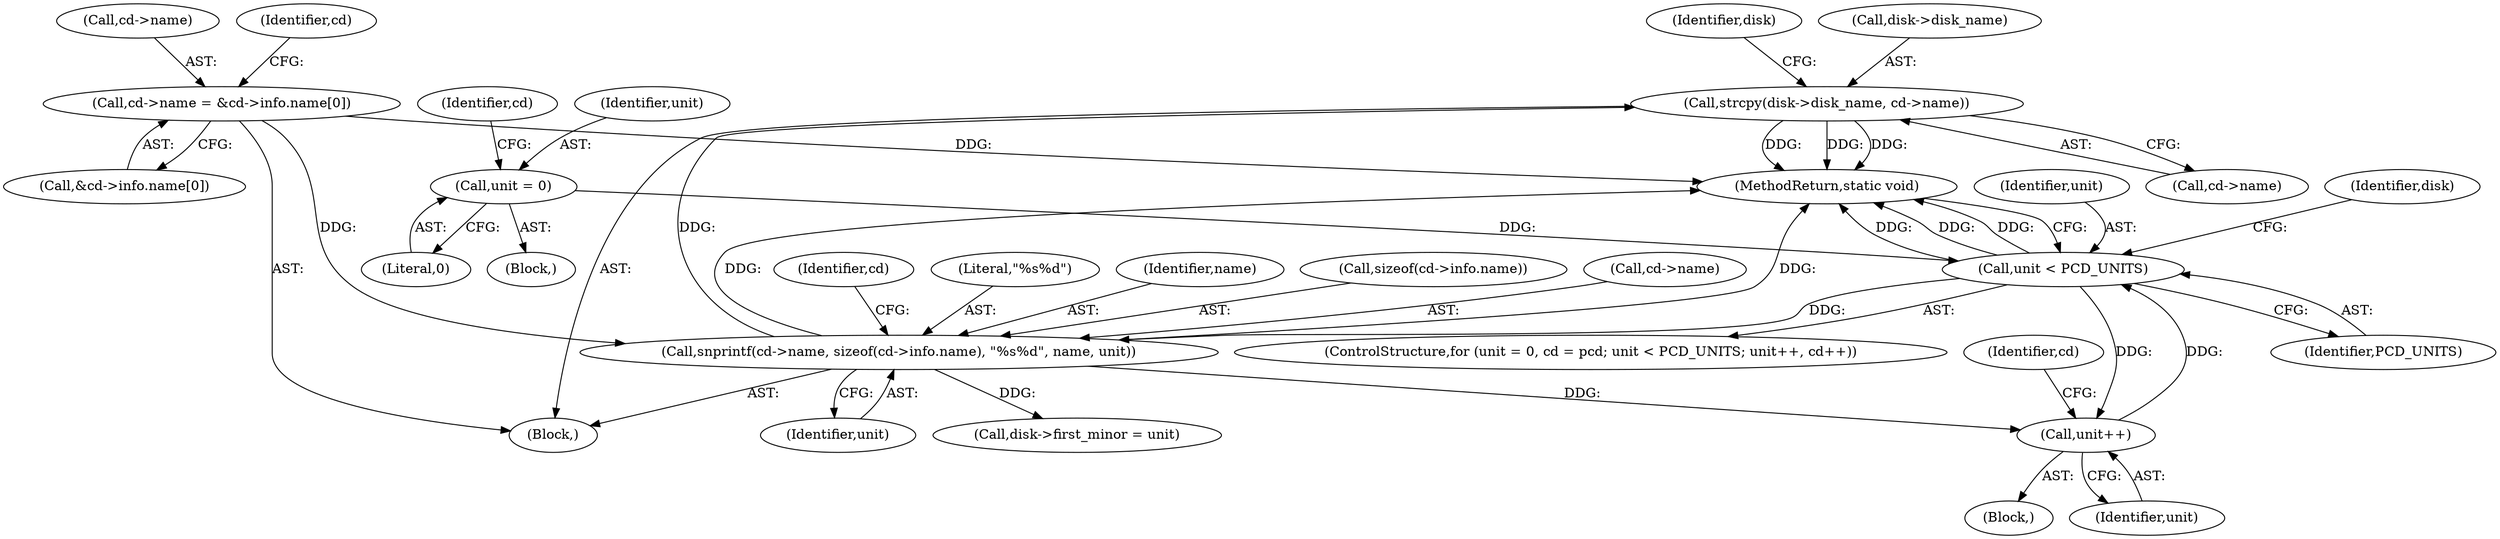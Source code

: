 digraph "0_linux_f0d1762554014ce0ae347b9f0d088f2c157c8c72_2@API" {
"1000297" [label="(Call,strcpy(disk->disk_name, cd->name))"];
"1000238" [label="(Call,snprintf(cd->name, sizeof(cd->info.name), \"%s%d\", name, unit))"];
"1000226" [label="(Call,cd->name = &cd->info.name[0])"];
"1000117" [label="(Call,unit < PCD_UNITS)"];
"1000111" [label="(Call,unit = 0)"];
"1000121" [label="(Call,unit++)"];
"1000227" [label="(Call,cd->name)"];
"1000124" [label="(Identifier,cd)"];
"1000226" [label="(Call,cd->name = &cd->info.name[0])"];
"1000239" [label="(Call,cd->name)"];
"1000254" [label="(Identifier,cd)"];
"1000128" [label="(Identifier,disk)"];
"1000118" [label="(Identifier,unit)"];
"1000125" [label="(Block,)"];
"1000115" [label="(Identifier,cd)"];
"1000119" [label="(Identifier,PCD_UNITS)"];
"1000230" [label="(Call,&cd->info.name[0])"];
"1000292" [label="(Call,disk->first_minor = unit)"];
"1000120" [label="(Block,)"];
"1000110" [label="(Block,)"];
"1000250" [label="(Identifier,unit)"];
"1000240" [label="(Identifier,cd)"];
"1000315" [label="(MethodReturn,static void)"];
"1000248" [label="(Literal,\"%s%d\")"];
"1000117" [label="(Call,unit < PCD_UNITS)"];
"1000249" [label="(Identifier,name)"];
"1000301" [label="(Call,cd->name)"];
"1000121" [label="(Call,unit++)"];
"1000112" [label="(Identifier,unit)"];
"1000111" [label="(Call,unit = 0)"];
"1000306" [label="(Identifier,disk)"];
"1000242" [label="(Call,sizeof(cd->info.name))"];
"1000298" [label="(Call,disk->disk_name)"];
"1000297" [label="(Call,strcpy(disk->disk_name, cd->name))"];
"1000238" [label="(Call,snprintf(cd->name, sizeof(cd->info.name), \"%s%d\", name, unit))"];
"1000113" [label="(Literal,0)"];
"1000109" [label="(ControlStructure,for (unit = 0, cd = pcd; unit < PCD_UNITS; unit++, cd++))"];
"1000122" [label="(Identifier,unit)"];
"1000297" -> "1000125"  [label="AST: "];
"1000297" -> "1000301"  [label="CFG: "];
"1000298" -> "1000297"  [label="AST: "];
"1000301" -> "1000297"  [label="AST: "];
"1000306" -> "1000297"  [label="CFG: "];
"1000297" -> "1000315"  [label="DDG: "];
"1000297" -> "1000315"  [label="DDG: "];
"1000297" -> "1000315"  [label="DDG: "];
"1000238" -> "1000297"  [label="DDG: "];
"1000238" -> "1000125"  [label="AST: "];
"1000238" -> "1000250"  [label="CFG: "];
"1000239" -> "1000238"  [label="AST: "];
"1000242" -> "1000238"  [label="AST: "];
"1000248" -> "1000238"  [label="AST: "];
"1000249" -> "1000238"  [label="AST: "];
"1000250" -> "1000238"  [label="AST: "];
"1000254" -> "1000238"  [label="CFG: "];
"1000238" -> "1000315"  [label="DDG: "];
"1000238" -> "1000315"  [label="DDG: "];
"1000238" -> "1000121"  [label="DDG: "];
"1000226" -> "1000238"  [label="DDG: "];
"1000117" -> "1000238"  [label="DDG: "];
"1000238" -> "1000292"  [label="DDG: "];
"1000226" -> "1000125"  [label="AST: "];
"1000226" -> "1000230"  [label="CFG: "];
"1000227" -> "1000226"  [label="AST: "];
"1000230" -> "1000226"  [label="AST: "];
"1000240" -> "1000226"  [label="CFG: "];
"1000226" -> "1000315"  [label="DDG: "];
"1000117" -> "1000109"  [label="AST: "];
"1000117" -> "1000119"  [label="CFG: "];
"1000118" -> "1000117"  [label="AST: "];
"1000119" -> "1000117"  [label="AST: "];
"1000128" -> "1000117"  [label="CFG: "];
"1000315" -> "1000117"  [label="CFG: "];
"1000117" -> "1000315"  [label="DDG: "];
"1000117" -> "1000315"  [label="DDG: "];
"1000117" -> "1000315"  [label="DDG: "];
"1000111" -> "1000117"  [label="DDG: "];
"1000121" -> "1000117"  [label="DDG: "];
"1000117" -> "1000121"  [label="DDG: "];
"1000111" -> "1000110"  [label="AST: "];
"1000111" -> "1000113"  [label="CFG: "];
"1000112" -> "1000111"  [label="AST: "];
"1000113" -> "1000111"  [label="AST: "];
"1000115" -> "1000111"  [label="CFG: "];
"1000121" -> "1000120"  [label="AST: "];
"1000121" -> "1000122"  [label="CFG: "];
"1000122" -> "1000121"  [label="AST: "];
"1000124" -> "1000121"  [label="CFG: "];
}
